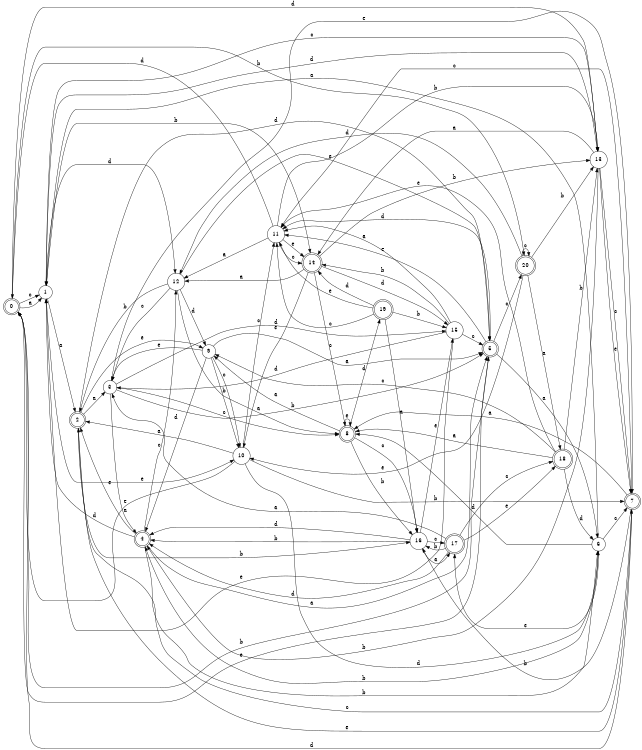 digraph n17_10 {
__start0 [label="" shape="none"];

rankdir=LR;
size="8,5";

s0 [style="rounded,filled", color="black", fillcolor="white" shape="doublecircle", label="0"];
s1 [style="filled", color="black", fillcolor="white" shape="circle", label="1"];
s2 [style="rounded,filled", color="black", fillcolor="white" shape="doublecircle", label="2"];
s3 [style="filled", color="black", fillcolor="white" shape="circle", label="3"];
s4 [style="rounded,filled", color="black", fillcolor="white" shape="doublecircle", label="4"];
s5 [style="rounded,filled", color="black", fillcolor="white" shape="doublecircle", label="5"];
s6 [style="filled", color="black", fillcolor="white" shape="circle", label="6"];
s7 [style="rounded,filled", color="black", fillcolor="white" shape="doublecircle", label="7"];
s8 [style="rounded,filled", color="black", fillcolor="white" shape="doublecircle", label="8"];
s9 [style="filled", color="black", fillcolor="white" shape="circle", label="9"];
s10 [style="filled", color="black", fillcolor="white" shape="circle", label="10"];
s11 [style="filled", color="black", fillcolor="white" shape="circle", label="11"];
s12 [style="filled", color="black", fillcolor="white" shape="circle", label="12"];
s13 [style="filled", color="black", fillcolor="white" shape="circle", label="13"];
s14 [style="rounded,filled", color="black", fillcolor="white" shape="doublecircle", label="14"];
s15 [style="filled", color="black", fillcolor="white" shape="circle", label="15"];
s16 [style="filled", color="black", fillcolor="white" shape="circle", label="16"];
s17 [style="rounded,filled", color="black", fillcolor="white" shape="doublecircle", label="17"];
s18 [style="rounded,filled", color="black", fillcolor="white" shape="doublecircle", label="18"];
s19 [style="rounded,filled", color="black", fillcolor="white" shape="doublecircle", label="19"];
s20 [style="rounded,filled", color="black", fillcolor="white" shape="doublecircle", label="20"];
s0 -> s1 [label="a"];
s0 -> s20 [label="b"];
s0 -> s1 [label="c"];
s0 -> s13 [label="d"];
s0 -> s5 [label="e"];
s1 -> s2 [label="a"];
s1 -> s14 [label="b"];
s1 -> s13 [label="c"];
s1 -> s12 [label="d"];
s1 -> s10 [label="e"];
s2 -> s3 [label="a"];
s2 -> s16 [label="b"];
s2 -> s7 [label="c"];
s2 -> s5 [label="d"];
s2 -> s9 [label="e"];
s3 -> s4 [label="a"];
s3 -> s5 [label="b"];
s3 -> s8 [label="c"];
s3 -> s15 [label="d"];
s3 -> s7 [label="e"];
s4 -> s5 [label="a"];
s4 -> s6 [label="b"];
s4 -> s12 [label="c"];
s4 -> s1 [label="d"];
s4 -> s2 [label="e"];
s5 -> s6 [label="a"];
s5 -> s0 [label="b"];
s5 -> s20 [label="c"];
s5 -> s11 [label="d"];
s5 -> s11 [label="e"];
s6 -> s1 [label="a"];
s6 -> s4 [label="b"];
s6 -> s7 [label="c"];
s6 -> s8 [label="d"];
s6 -> s17 [label="e"];
s7 -> s8 [label="a"];
s7 -> s16 [label="b"];
s7 -> s11 [label="c"];
s7 -> s0 [label="d"];
s7 -> s2 [label="e"];
s8 -> s9 [label="a"];
s8 -> s16 [label="b"];
s8 -> s16 [label="c"];
s8 -> s19 [label="d"];
s8 -> s8 [label="e"];
s9 -> s5 [label="a"];
s9 -> s10 [label="b"];
s9 -> s10 [label="c"];
s9 -> s4 [label="d"];
s9 -> s3 [label="e"];
s10 -> s2 [label="a"];
s10 -> s7 [label="b"];
s10 -> s11 [label="c"];
s10 -> s6 [label="d"];
s10 -> s0 [label="e"];
s11 -> s12 [label="a"];
s11 -> s13 [label="b"];
s11 -> s14 [label="c"];
s11 -> s0 [label="d"];
s11 -> s14 [label="e"];
s12 -> s8 [label="a"];
s12 -> s2 [label="b"];
s12 -> s3 [label="c"];
s12 -> s9 [label="d"];
s12 -> s5 [label="e"];
s13 -> s14 [label="a"];
s13 -> s4 [label="b"];
s13 -> s7 [label="c"];
s13 -> s1 [label="d"];
s13 -> s7 [label="e"];
s14 -> s12 [label="a"];
s14 -> s13 [label="b"];
s14 -> s8 [label="c"];
s14 -> s15 [label="d"];
s14 -> s10 [label="e"];
s15 -> s11 [label="a"];
s15 -> s14 [label="b"];
s15 -> s5 [label="c"];
s15 -> s3 [label="d"];
s15 -> s1 [label="e"];
s16 -> s17 [label="a"];
s16 -> s4 [label="b"];
s16 -> s17 [label="c"];
s16 -> s4 [label="d"];
s16 -> s15 [label="e"];
s17 -> s3 [label="a"];
s17 -> s16 [label="b"];
s17 -> s18 [label="c"];
s17 -> s4 [label="d"];
s17 -> s18 [label="e"];
s18 -> s8 [label="a"];
s18 -> s13 [label="b"];
s18 -> s9 [label="c"];
s18 -> s6 [label="d"];
s18 -> s11 [label="e"];
s19 -> s16 [label="a"];
s19 -> s15 [label="b"];
s19 -> s11 [label="c"];
s19 -> s14 [label="d"];
s19 -> s11 [label="e"];
s20 -> s18 [label="a"];
s20 -> s13 [label="b"];
s20 -> s20 [label="c"];
s20 -> s12 [label="d"];
s20 -> s10 [label="e"];

}